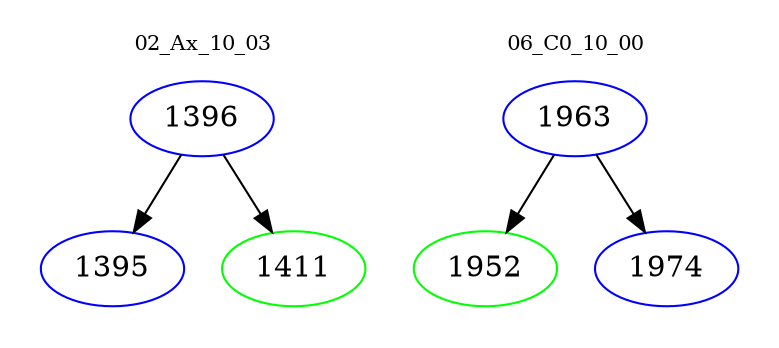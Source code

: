 digraph{
subgraph cluster_0 {
color = white
label = "02_Ax_10_03";
fontsize=10;
T0_1396 [label="1396", color="blue"]
T0_1396 -> T0_1395 [color="black"]
T0_1395 [label="1395", color="blue"]
T0_1396 -> T0_1411 [color="black"]
T0_1411 [label="1411", color="green"]
}
subgraph cluster_1 {
color = white
label = "06_C0_10_00";
fontsize=10;
T1_1963 [label="1963", color="blue"]
T1_1963 -> T1_1952 [color="black"]
T1_1952 [label="1952", color="green"]
T1_1963 -> T1_1974 [color="black"]
T1_1974 [label="1974", color="blue"]
}
}
